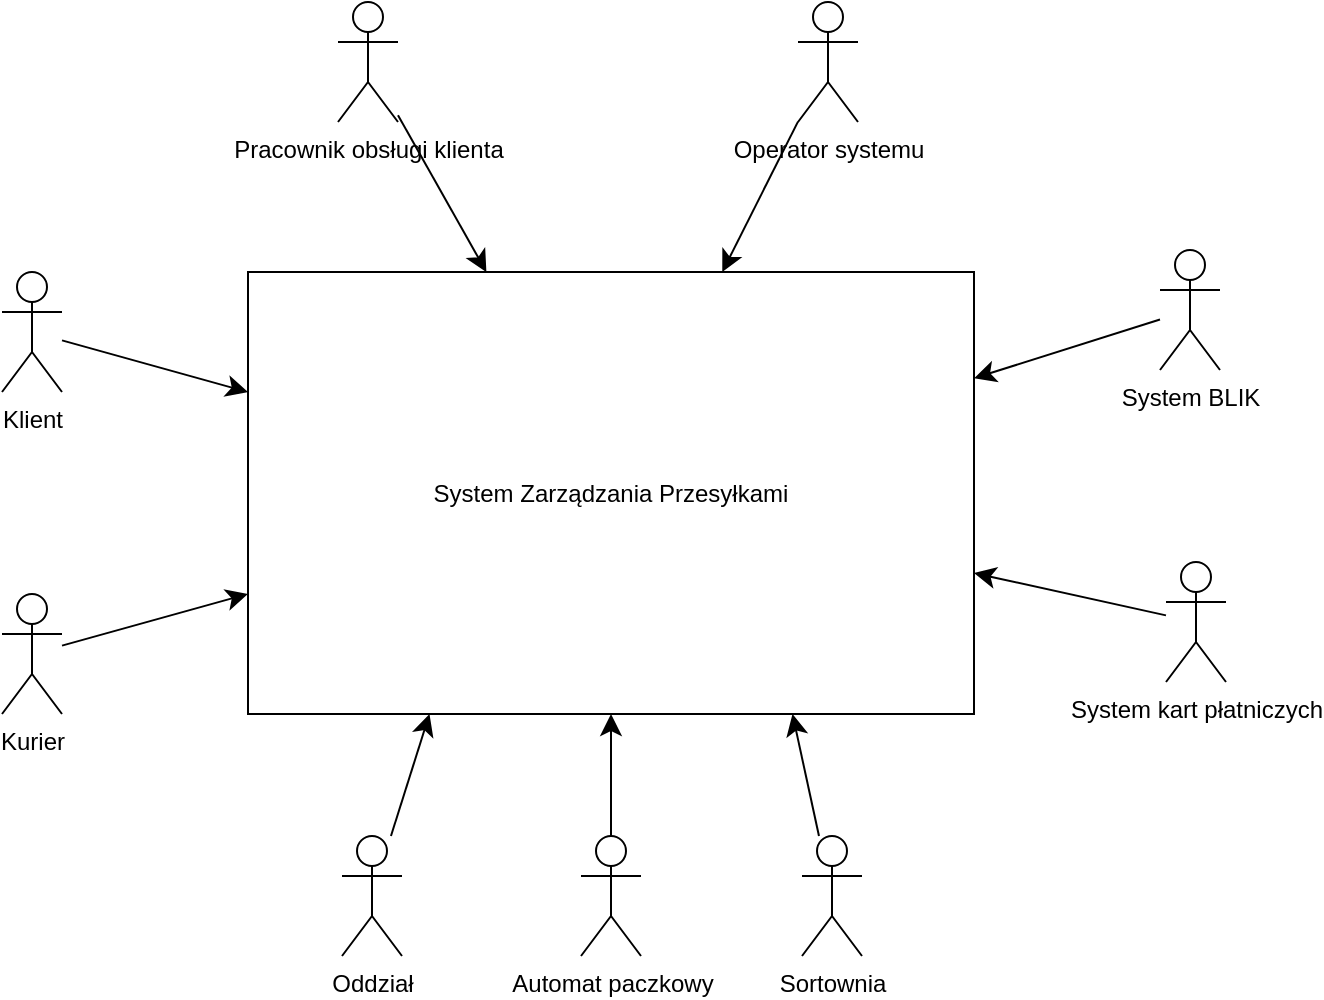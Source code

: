 <mxfile version="26.2.14">
  <diagram name="Strona-1" id="dwRL1UbHHaDOFb6Yypss">
    <mxGraphModel dx="703" dy="1236" grid="0" gridSize="10" guides="1" tooltips="1" connect="1" arrows="1" fold="1" page="0" pageScale="1" pageWidth="827" pageHeight="1169" math="0" shadow="0">
      <root>
        <mxCell id="0" />
        <mxCell id="1" parent="0" />
        <mxCell id="9hhr9WXu9GJ2DhduBU7l-4" value="System Zarządzania Przesyłkami" style="html=1;whiteSpace=wrap;" parent="1" vertex="1">
          <mxGeometry x="132" y="17" width="363" height="221" as="geometry" />
        </mxCell>
        <mxCell id="9hhr9WXu9GJ2DhduBU7l-6" value="" style="edgeStyle=none;curved=1;rounded=0;orthogonalLoop=1;jettySize=auto;html=1;fontSize=12;startSize=8;endSize=8;" parent="1" source="9hhr9WXu9GJ2DhduBU7l-5" target="9hhr9WXu9GJ2DhduBU7l-4" edge="1">
          <mxGeometry relative="1" as="geometry" />
        </mxCell>
        <mxCell id="9hhr9WXu9GJ2DhduBU7l-5" value="Klient&lt;div&gt;&lt;br&gt;&lt;/div&gt;" style="shape=umlActor;verticalLabelPosition=bottom;verticalAlign=top;html=1;" parent="1" vertex="1">
          <mxGeometry x="9" y="17" width="30" height="60" as="geometry" />
        </mxCell>
        <mxCell id="9hhr9WXu9GJ2DhduBU7l-8" value="" style="edgeStyle=none;curved=1;rounded=0;orthogonalLoop=1;jettySize=auto;html=1;fontSize=12;startSize=8;endSize=8;" parent="1" source="9hhr9WXu9GJ2DhduBU7l-7" target="9hhr9WXu9GJ2DhduBU7l-4" edge="1">
          <mxGeometry relative="1" as="geometry" />
        </mxCell>
        <mxCell id="9hhr9WXu9GJ2DhduBU7l-7" value="Kurier" style="shape=umlActor;verticalLabelPosition=bottom;verticalAlign=top;html=1;" parent="1" vertex="1">
          <mxGeometry x="9" y="178" width="30" height="60" as="geometry" />
        </mxCell>
        <mxCell id="9hhr9WXu9GJ2DhduBU7l-15" value="" style="edgeStyle=none;curved=1;rounded=0;orthogonalLoop=1;jettySize=auto;html=1;fontSize=12;startSize=8;endSize=8;" parent="1" source="9hhr9WXu9GJ2DhduBU7l-14" target="9hhr9WXu9GJ2DhduBU7l-4" edge="1">
          <mxGeometry relative="1" as="geometry" />
        </mxCell>
        <mxCell id="9hhr9WXu9GJ2DhduBU7l-14" value="Automat paczkowy" style="shape=umlActor;verticalLabelPosition=bottom;verticalAlign=top;html=1;" parent="1" vertex="1">
          <mxGeometry x="298.5" y="299" width="30" height="60" as="geometry" />
        </mxCell>
        <mxCell id="9hhr9WXu9GJ2DhduBU7l-17" value="" style="edgeStyle=none;curved=1;rounded=0;orthogonalLoop=1;jettySize=auto;html=1;fontSize=12;startSize=8;endSize=8;" parent="1" source="9hhr9WXu9GJ2DhduBU7l-16" target="9hhr9WXu9GJ2DhduBU7l-4" edge="1">
          <mxGeometry relative="1" as="geometry" />
        </mxCell>
        <mxCell id="9hhr9WXu9GJ2DhduBU7l-16" value="System BLIK" style="shape=umlActor;verticalLabelPosition=bottom;verticalAlign=top;html=1;" parent="1" vertex="1">
          <mxGeometry x="588" y="6" width="30" height="60" as="geometry" />
        </mxCell>
        <mxCell id="9hhr9WXu9GJ2DhduBU7l-19" value="" style="edgeStyle=none;curved=1;rounded=0;orthogonalLoop=1;jettySize=auto;html=1;fontSize=12;startSize=8;endSize=8;" parent="1" source="9hhr9WXu9GJ2DhduBU7l-18" target="9hhr9WXu9GJ2DhduBU7l-4" edge="1">
          <mxGeometry relative="1" as="geometry" />
        </mxCell>
        <mxCell id="9hhr9WXu9GJ2DhduBU7l-18" value="System kart płatniczych" style="shape=umlActor;verticalLabelPosition=bottom;verticalAlign=top;html=1;" parent="1" vertex="1">
          <mxGeometry x="591" y="162" width="30" height="60" as="geometry" />
        </mxCell>
        <mxCell id="9hhr9WXu9GJ2DhduBU7l-21" value="" style="edgeStyle=none;curved=1;rounded=0;orthogonalLoop=1;jettySize=auto;html=1;fontSize=12;startSize=8;endSize=8;" parent="1" source="9hhr9WXu9GJ2DhduBU7l-20" target="9hhr9WXu9GJ2DhduBU7l-4" edge="1">
          <mxGeometry relative="1" as="geometry" />
        </mxCell>
        <mxCell id="9hhr9WXu9GJ2DhduBU7l-20" value="Pracownik obsługi klienta" style="shape=umlActor;verticalLabelPosition=bottom;verticalAlign=top;html=1;" parent="1" vertex="1">
          <mxGeometry x="177" y="-118" width="30" height="60" as="geometry" />
        </mxCell>
        <mxCell id="9hhr9WXu9GJ2DhduBU7l-23" value="" style="edgeStyle=none;curved=1;rounded=0;orthogonalLoop=1;jettySize=auto;html=1;fontSize=12;startSize=8;endSize=8;" parent="1" source="9hhr9WXu9GJ2DhduBU7l-22" target="9hhr9WXu9GJ2DhduBU7l-4" edge="1">
          <mxGeometry relative="1" as="geometry" />
        </mxCell>
        <mxCell id="9hhr9WXu9GJ2DhduBU7l-22" value="Operator systemu" style="shape=umlActor;verticalLabelPosition=bottom;verticalAlign=top;html=1;" parent="1" vertex="1">
          <mxGeometry x="407" y="-118" width="30" height="60" as="geometry" />
        </mxCell>
        <mxCell id="NG3RwopKjjj0QZYhI3uz-1" value="" style="edgeStyle=none;curved=1;rounded=0;orthogonalLoop=1;jettySize=auto;html=1;fontSize=12;startSize=8;endSize=8;entryX=0.75;entryY=1;entryDx=0;entryDy=0;" edge="1" parent="1" source="NG3RwopKjjj0QZYhI3uz-2" target="9hhr9WXu9GJ2DhduBU7l-4">
          <mxGeometry relative="1" as="geometry">
            <mxPoint x="324" y="248" as="targetPoint" />
          </mxGeometry>
        </mxCell>
        <mxCell id="NG3RwopKjjj0QZYhI3uz-2" value="Sortownia" style="shape=umlActor;verticalLabelPosition=bottom;verticalAlign=top;html=1;" vertex="1" parent="1">
          <mxGeometry x="409" y="299" width="30" height="60" as="geometry" />
        </mxCell>
        <mxCell id="NG3RwopKjjj0QZYhI3uz-3" value="" style="edgeStyle=none;curved=1;rounded=0;orthogonalLoop=1;jettySize=auto;html=1;fontSize=12;startSize=8;endSize=8;entryX=0.25;entryY=1;entryDx=0;entryDy=0;" edge="1" parent="1" source="NG3RwopKjjj0QZYhI3uz-4" target="9hhr9WXu9GJ2DhduBU7l-4">
          <mxGeometry relative="1" as="geometry">
            <mxPoint x="414" y="248" as="targetPoint" />
          </mxGeometry>
        </mxCell>
        <mxCell id="NG3RwopKjjj0QZYhI3uz-4" value="Oddział" style="shape=umlActor;verticalLabelPosition=bottom;verticalAlign=top;html=1;" vertex="1" parent="1">
          <mxGeometry x="179" y="299" width="30" height="60" as="geometry" />
        </mxCell>
      </root>
    </mxGraphModel>
  </diagram>
</mxfile>
